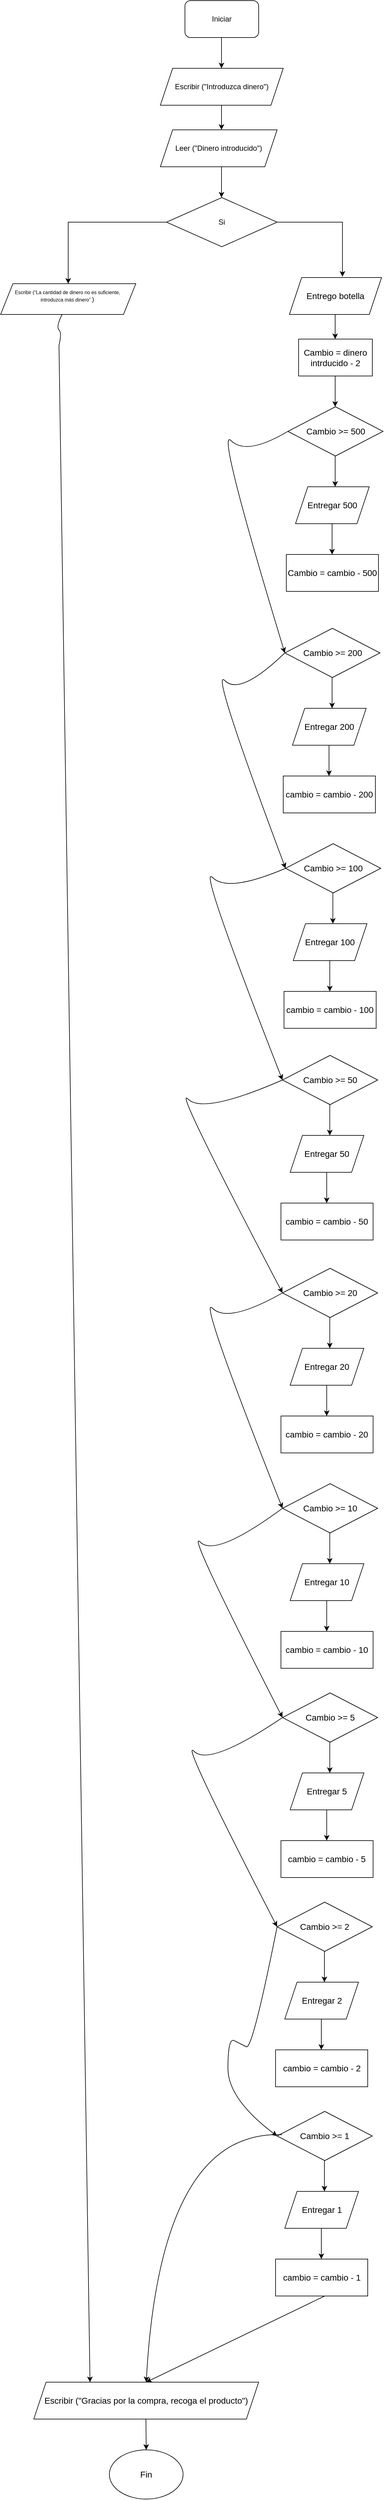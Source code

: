<mxfile version="20.3.3" type="github">
  <diagram id="C5RBs43oDa-KdzZeNtuy" name="Page-1">
    <mxGraphModel dx="1278" dy="579" grid="1" gridSize="10" guides="1" tooltips="1" connect="1" arrows="1" fold="1" page="1" pageScale="1" pageWidth="827" pageHeight="1169" math="0" shadow="0">
      <root>
        <mxCell id="WIyWlLk6GJQsqaUBKTNV-0" />
        <mxCell id="WIyWlLk6GJQsqaUBKTNV-1" parent="WIyWlLk6GJQsqaUBKTNV-0" />
        <mxCell id="QU_tFYMVrDxJip7-BTJ0-0" value="&lt;font style=&quot;vertical-align: inherit;&quot;&gt;&lt;font style=&quot;vertical-align: inherit;&quot;&gt;Iniciar&lt;/font&gt;&lt;/font&gt;" style="rounded=1;whiteSpace=wrap;html=1;" vertex="1" parent="WIyWlLk6GJQsqaUBKTNV-1">
          <mxGeometry x="320" y="40" width="120" height="60" as="geometry" />
        </mxCell>
        <mxCell id="QU_tFYMVrDxJip7-BTJ0-1" value="&lt;font style=&quot;vertical-align: inherit;&quot;&gt;&lt;font style=&quot;vertical-align: inherit;&quot;&gt;&lt;font style=&quot;vertical-align: inherit;&quot;&gt;&lt;font style=&quot;vertical-align: inherit;&quot;&gt;Escribir (&quot;Introduzca dinero&quot;)&lt;/font&gt;&lt;/font&gt;&lt;/font&gt;&lt;/font&gt;" style="shape=parallelogram;perimeter=parallelogramPerimeter;whiteSpace=wrap;html=1;fixedSize=1;" vertex="1" parent="WIyWlLk6GJQsqaUBKTNV-1">
          <mxGeometry x="280" y="150" width="200" height="60" as="geometry" />
        </mxCell>
        <mxCell id="QU_tFYMVrDxJip7-BTJ0-2" value="" style="endArrow=classic;html=1;rounded=0;" edge="1" parent="WIyWlLk6GJQsqaUBKTNV-1">
          <mxGeometry width="50" height="50" relative="1" as="geometry">
            <mxPoint x="379.5" y="100" as="sourcePoint" />
            <mxPoint x="379.5" y="150" as="targetPoint" />
          </mxGeometry>
        </mxCell>
        <mxCell id="QU_tFYMVrDxJip7-BTJ0-3" value="&lt;font style=&quot;vertical-align: inherit;&quot;&gt;&lt;font style=&quot;vertical-align: inherit;&quot;&gt;Leer (&quot;Dinero introducido&quot;)&lt;/font&gt;&lt;/font&gt;" style="shape=parallelogram;perimeter=parallelogramPerimeter;whiteSpace=wrap;html=1;fixedSize=1;" vertex="1" parent="WIyWlLk6GJQsqaUBKTNV-1">
          <mxGeometry x="280" y="250" width="190" height="60" as="geometry" />
        </mxCell>
        <mxCell id="QU_tFYMVrDxJip7-BTJ0-4" value="" style="endArrow=classic;html=1;rounded=0;" edge="1" parent="WIyWlLk6GJQsqaUBKTNV-1">
          <mxGeometry width="50" height="50" relative="1" as="geometry">
            <mxPoint x="379.5" y="210" as="sourcePoint" />
            <mxPoint x="379.5" y="250" as="targetPoint" />
          </mxGeometry>
        </mxCell>
        <mxCell id="QU_tFYMVrDxJip7-BTJ0-10" style="edgeStyle=orthogonalEdgeStyle;rounded=0;orthogonalLoop=1;jettySize=auto;html=1;exitX=0;exitY=0.5;exitDx=0;exitDy=0;fontSize=9;" edge="1" parent="WIyWlLk6GJQsqaUBKTNV-1" source="QU_tFYMVrDxJip7-BTJ0-5" target="QU_tFYMVrDxJip7-BTJ0-9">
          <mxGeometry relative="1" as="geometry" />
        </mxCell>
        <mxCell id="QU_tFYMVrDxJip7-BTJ0-13" style="edgeStyle=orthogonalEdgeStyle;rounded=0;orthogonalLoop=1;jettySize=auto;html=1;exitX=1;exitY=0.5;exitDx=0;exitDy=0;entryX=0.576;entryY=-0.023;entryDx=0;entryDy=0;entryPerimeter=0;fontSize=14;" edge="1" parent="WIyWlLk6GJQsqaUBKTNV-1" source="QU_tFYMVrDxJip7-BTJ0-5" target="QU_tFYMVrDxJip7-BTJ0-11">
          <mxGeometry relative="1" as="geometry" />
        </mxCell>
        <mxCell id="QU_tFYMVrDxJip7-BTJ0-5" value="&lt;font style=&quot;vertical-align: inherit;&quot;&gt;&lt;font style=&quot;vertical-align: inherit;&quot;&gt;Si&lt;/font&gt;&lt;/font&gt;" style="rhombus;whiteSpace=wrap;html=1;" vertex="1" parent="WIyWlLk6GJQsqaUBKTNV-1">
          <mxGeometry x="290" y="360" width="180" height="80" as="geometry" />
        </mxCell>
        <mxCell id="QU_tFYMVrDxJip7-BTJ0-6" value="" style="endArrow=classic;html=1;rounded=0;" edge="1" parent="WIyWlLk6GJQsqaUBKTNV-1">
          <mxGeometry width="50" height="50" relative="1" as="geometry">
            <mxPoint x="379.5" y="310" as="sourcePoint" />
            <mxPoint x="379.5" y="360" as="targetPoint" />
            <Array as="points">
              <mxPoint x="379.5" y="340" />
            </Array>
          </mxGeometry>
        </mxCell>
        <mxCell id="QU_tFYMVrDxJip7-BTJ0-9" value="&lt;p style=&quot;font-size: 10px; line-height: 1.2; margin-top: 0pt; margin-bottom: 0pt;&quot; dir=&quot;ltr&quot;&gt;&lt;span style=&quot;font-family: Arial; background-color: transparent; font-variant-numeric: normal; font-variant-east-asian: normal; vertical-align: baseline;&quot;&gt;&lt;font style=&quot;vertical-align: inherit;&quot;&gt;&lt;font style=&quot;vertical-align: inherit;&quot;&gt;&lt;font style=&quot;vertical-align: inherit;&quot;&gt;&lt;font style=&quot;vertical-align: inherit;&quot;&gt;&lt;font style=&quot;vertical-align: inherit;&quot;&gt;&lt;font style=&quot;vertical-align: inherit;&quot;&gt;&lt;font style=&quot;vertical-align: inherit;&quot;&gt;&lt;font style=&quot;vertical-align: inherit;&quot;&gt;&lt;font style=&quot;vertical-align: inherit;&quot;&gt;&lt;font style=&quot;vertical-align: inherit;&quot;&gt;&lt;font style=&quot;vertical-align: inherit;&quot;&gt;&lt;font style=&quot;vertical-align: inherit;&quot;&gt;&lt;font style=&quot;vertical-align: inherit;&quot;&gt;&lt;font style=&quot;vertical-align: inherit; font-size: 8px;&quot;&gt;&lt;font style=&quot;vertical-align: inherit;&quot;&gt;&lt;font style=&quot;vertical-align: inherit;&quot;&gt;&lt;font style=&quot;vertical-align: inherit;&quot;&gt;&lt;font style=&quot;vertical-align: inherit;&quot;&gt;Escribir (“La cantidad de dinero no es suficiente,&amp;nbsp;&lt;/font&gt;&lt;/font&gt;&lt;/font&gt;&lt;/font&gt;&lt;/font&gt;&lt;/font&gt;&lt;/font&gt;&lt;/font&gt;&lt;/font&gt;&lt;/font&gt;&lt;/font&gt;&lt;/font&gt;&lt;/font&gt;&lt;/font&gt;&lt;/font&gt;&lt;/font&gt;&lt;/font&gt;&lt;/font&gt;&lt;/span&gt;&lt;/p&gt;&lt;p style=&quot;font-size: 10px; line-height: 1.2; margin-top: 0pt; margin-bottom: 0pt;&quot; dir=&quot;ltr&quot;&gt;&lt;span style=&quot;font-family: Arial; background-color: transparent; font-variant-numeric: normal; font-variant-east-asian: normal; vertical-align: baseline;&quot;&gt;&lt;font style=&quot;vertical-align: inherit;&quot;&gt;&lt;font style=&quot;vertical-align: inherit;&quot;&gt;&lt;font style=&quot;vertical-align: inherit;&quot;&gt;&lt;font style=&quot;vertical-align: inherit;&quot;&gt;&lt;font style=&quot;vertical-align: inherit;&quot;&gt;&lt;font style=&quot;vertical-align: inherit;&quot;&gt;&lt;font style=&quot;vertical-align: inherit;&quot;&gt;&lt;font style=&quot;vertical-align: inherit;&quot;&gt;&lt;font style=&quot;vertical-align: inherit;&quot;&gt;&lt;font style=&quot;vertical-align: inherit;&quot;&gt;&lt;font style=&quot;vertical-align: inherit;&quot;&gt;&lt;font style=&quot;vertical-align: inherit;&quot;&gt;&lt;font style=&quot;vertical-align: inherit;&quot;&gt;&lt;font style=&quot;vertical-align: inherit;&quot;&gt;&lt;font style=&quot;font-size: 8px;&quot;&gt;&lt;font style=&quot;vertical-align: inherit;&quot;&gt;&lt;font style=&quot;vertical-align: inherit;&quot;&gt;&lt;font style=&quot;vertical-align: inherit;&quot;&gt;&lt;font style=&quot;vertical-align: inherit;&quot;&gt;&lt;font style=&quot;vertical-align: inherit;&quot;&gt;&lt;font style=&quot;vertical-align: inherit;&quot;&gt;&lt;font style=&quot;vertical-align: inherit;&quot;&gt;&lt;font style=&quot;vertical-align: inherit;&quot;&gt;&lt;font style=&quot;vertical-align: inherit;&quot;&gt;&lt;font style=&quot;vertical-align: inherit;&quot;&gt;introduzca&amp;nbsp;&lt;/font&gt;&lt;/font&gt;&lt;/font&gt;&lt;/font&gt;&lt;/font&gt;&lt;/font&gt;&lt;/font&gt;&lt;/font&gt;&lt;/font&gt;&lt;/font&gt;&lt;/font&gt;&lt;font style=&quot;vertical-align: inherit;&quot;&gt;&lt;font style=&quot;vertical-align: inherit;&quot;&gt;&lt;font style=&quot;font-size: 8px;&quot;&gt;&lt;font style=&quot;vertical-align: inherit;&quot;&gt;&lt;font style=&quot;vertical-align: inherit;&quot;&gt;&lt;font style=&quot;vertical-align: inherit;&quot;&gt;&lt;font style=&quot;vertical-align: inherit;&quot;&gt;&lt;font style=&quot;vertical-align: inherit;&quot;&gt;&lt;font style=&quot;vertical-align: inherit;&quot;&gt;&lt;font style=&quot;vertical-align: inherit;&quot;&gt;&lt;font style=&quot;vertical-align: inherit;&quot;&gt;más &lt;/font&gt;&lt;/font&gt;&lt;/font&gt;&lt;/font&gt;&lt;/font&gt;&lt;/font&gt;&lt;/font&gt;&lt;/font&gt;&lt;/font&gt;&lt;font style=&quot;font-size: 8px;&quot;&gt;&lt;font style=&quot;vertical-align: inherit;&quot;&gt;&lt;font style=&quot;vertical-align: inherit;&quot;&gt;&lt;font style=&quot;vertical-align: inherit;&quot;&gt;&lt;font style=&quot;vertical-align: inherit;&quot;&gt;&lt;font style=&quot;vertical-align: inherit;&quot;&gt;&lt;font style=&quot;vertical-align: inherit;&quot;&gt;&lt;font style=&quot;vertical-align: inherit;&quot;&gt;&lt;font style=&quot;vertical-align: inherit;&quot;&gt;dinero&lt;/font&gt;&lt;/font&gt;&lt;/font&gt;&lt;/font&gt;&lt;/font&gt;&lt;/font&gt;&lt;/font&gt;&lt;/font&gt;&lt;/font&gt;&lt;/font&gt;&lt;/font&gt;&lt;font style=&quot;vertical-align: inherit;&quot;&gt;&lt;font style=&quot;font-size: 8px;&quot;&gt;&lt;font style=&quot;vertical-align: inherit;&quot;&gt;&lt;font style=&quot;vertical-align: inherit;&quot;&gt;&lt;font style=&quot;vertical-align: inherit;&quot;&gt;&lt;font style=&quot;vertical-align: inherit;&quot;&gt;&lt;font style=&quot;vertical-align: inherit;&quot;&gt;&lt;font style=&quot;vertical-align: inherit;&quot;&gt;&lt;font style=&quot;vertical-align: inherit;&quot;&gt;&lt;font style=&quot;vertical-align: inherit;&quot;&gt;&lt;font style=&quot;vertical-align: inherit;&quot;&gt;” &lt;/font&gt;&lt;/font&gt;&lt;/font&gt;&lt;/font&gt;&lt;/font&gt;&lt;/font&gt;&lt;/font&gt;&lt;/font&gt;&lt;/font&gt;&lt;/font&gt;&lt;/font&gt;&lt;font style=&quot;vertical-align: inherit;&quot;&gt;&lt;font size=&quot;1&quot;&gt;&lt;font style=&quot;vertical-align: inherit;&quot;&gt;&lt;font style=&quot;vertical-align: inherit;&quot;&gt;&lt;font style=&quot;vertical-align: inherit;&quot;&gt;&lt;font style=&quot;vertical-align: inherit;&quot;&gt;&lt;font style=&quot;vertical-align: inherit;&quot;&gt;&lt;font style=&quot;vertical-align: inherit;&quot;&gt;&lt;font style=&quot;vertical-align: inherit;&quot;&gt;&lt;font style=&quot;vertical-align: inherit;&quot;&gt;&lt;font style=&quot;vertical-align: inherit;&quot;&gt;)&lt;/font&gt;&lt;/font&gt;&lt;/font&gt;&lt;/font&gt;&lt;/font&gt;&lt;/font&gt;&lt;/font&gt;&lt;/font&gt;&lt;/font&gt;&lt;/font&gt;&lt;/font&gt;&lt;font size=&quot;1&quot;&gt;&lt;font style=&quot;vertical-align: inherit;&quot;&gt;&lt;font style=&quot;vertical-align: inherit;&quot;&gt;&lt;font style=&quot;vertical-align: inherit;&quot;&gt;&lt;font style=&quot;vertical-align: inherit;&quot;&gt;&lt;font style=&quot;vertical-align: inherit;&quot;&gt;&lt;font style=&quot;vertical-align: inherit;&quot;&gt;&amp;nbsp;&lt;font style=&quot;vertical-align: inherit;&quot;&gt;&lt;font style=&quot;vertical-align: inherit;&quot;&gt;&lt;font style=&quot;vertical-align: inherit;&quot;&gt;&lt;/font&gt;&lt;/font&gt;&lt;/font&gt;&lt;/font&gt;&lt;/font&gt;&lt;/font&gt;&lt;/font&gt;&lt;/font&gt;&lt;/font&gt;&lt;/font&gt;&lt;/font&gt;&lt;/font&gt;&lt;/font&gt;&lt;/font&gt;&lt;/font&gt;&lt;/font&gt;&lt;/font&gt;&lt;/font&gt;&lt;/font&gt;&lt;/font&gt;&lt;/font&gt;&lt;/font&gt;&lt;/font&gt;&lt;/font&gt;&lt;/span&gt;&lt;/p&gt;&lt;p style=&quot;font-size: 10px; line-height: 1.2; margin-top: 0pt; margin-bottom: 0pt;&quot; dir=&quot;ltr&quot;&gt;&lt;font style=&quot;font-size: 8px;&quot;&gt;&lt;br&gt;&lt;/font&gt;&lt;/p&gt;" style="shape=parallelogram;perimeter=parallelogramPerimeter;whiteSpace=wrap;html=1;fixedSize=1;fontSize=8;" vertex="1" parent="WIyWlLk6GJQsqaUBKTNV-1">
          <mxGeometry x="20" y="500" width="220" height="50" as="geometry" />
        </mxCell>
        <mxCell id="QU_tFYMVrDxJip7-BTJ0-11" value="&lt;font style=&quot;vertical-align: inherit;&quot;&gt;&lt;font style=&quot;vertical-align: inherit;&quot;&gt;&lt;font style=&quot;vertical-align: inherit;&quot;&gt;&lt;font style=&quot;vertical-align: inherit; font-size: 14px;&quot;&gt;&lt;font style=&quot;vertical-align: inherit;&quot;&gt;&lt;font style=&quot;vertical-align: inherit;&quot;&gt;&lt;font style=&quot;vertical-align: inherit;&quot;&gt;&lt;font style=&quot;vertical-align: inherit;&quot;&gt;Entrego botella&lt;/font&gt;&lt;/font&gt;&lt;/font&gt;&lt;/font&gt;&lt;/font&gt;&lt;/font&gt;&lt;/font&gt;&lt;/font&gt;" style="shape=parallelogram;perimeter=parallelogramPerimeter;whiteSpace=wrap;html=1;fixedSize=1;fontSize=9;" vertex="1" parent="WIyWlLk6GJQsqaUBKTNV-1">
          <mxGeometry x="490" y="490" width="150" height="60" as="geometry" />
        </mxCell>
        <mxCell id="QU_tFYMVrDxJip7-BTJ0-14" value="&lt;font style=&quot;vertical-align: inherit;&quot;&gt;&lt;font style=&quot;vertical-align: inherit;&quot;&gt;Cambio = dinero intrducido - 2&lt;/font&gt;&lt;/font&gt;" style="rounded=0;whiteSpace=wrap;html=1;fontSize=14;" vertex="1" parent="WIyWlLk6GJQsqaUBKTNV-1">
          <mxGeometry x="505" y="590" width="120" height="60" as="geometry" />
        </mxCell>
        <mxCell id="QU_tFYMVrDxJip7-BTJ0-15" value="" style="endArrow=classic;html=1;rounded=0;fontSize=14;" edge="1" parent="WIyWlLk6GJQsqaUBKTNV-1">
          <mxGeometry width="50" height="50" relative="1" as="geometry">
            <mxPoint x="564.5" y="550" as="sourcePoint" />
            <mxPoint x="564.5" y="590" as="targetPoint" />
          </mxGeometry>
        </mxCell>
        <mxCell id="QU_tFYMVrDxJip7-BTJ0-16" value="&lt;font style=&quot;vertical-align: inherit;&quot;&gt;&lt;font style=&quot;vertical-align: inherit;&quot;&gt;&lt;font style=&quot;vertical-align: inherit;&quot;&gt;&lt;font style=&quot;vertical-align: inherit;&quot;&gt;&lt;font style=&quot;vertical-align: inherit;&quot;&gt;&lt;font style=&quot;vertical-align: inherit;&quot;&gt;&lt;font style=&quot;vertical-align: inherit;&quot;&gt;&lt;font style=&quot;vertical-align: inherit;&quot;&gt;Cambio &amp;gt;= 500&lt;/font&gt;&lt;/font&gt;&lt;/font&gt;&lt;/font&gt;&lt;/font&gt;&lt;/font&gt;&lt;/font&gt;&lt;/font&gt;" style="rhombus;whiteSpace=wrap;html=1;fontSize=14;" vertex="1" parent="WIyWlLk6GJQsqaUBKTNV-1">
          <mxGeometry x="487.5" y="700" width="155" height="80" as="geometry" />
        </mxCell>
        <mxCell id="QU_tFYMVrDxJip7-BTJ0-17" value="" style="endArrow=classic;html=1;rounded=0;fontSize=14;" edge="1" parent="WIyWlLk6GJQsqaUBKTNV-1">
          <mxGeometry width="50" height="50" relative="1" as="geometry">
            <mxPoint x="564.5" y="650" as="sourcePoint" />
            <mxPoint x="564.5" y="700" as="targetPoint" />
          </mxGeometry>
        </mxCell>
        <mxCell id="QU_tFYMVrDxJip7-BTJ0-18" value="&lt;font style=&quot;vertical-align: inherit;&quot;&gt;&lt;font style=&quot;vertical-align: inherit;&quot;&gt;Entregar 500&lt;/font&gt;&lt;/font&gt;" style="shape=parallelogram;perimeter=parallelogramPerimeter;whiteSpace=wrap;html=1;fixedSize=1;fontSize=14;" vertex="1" parent="WIyWlLk6GJQsqaUBKTNV-1">
          <mxGeometry x="500" y="830" width="120" height="60" as="geometry" />
        </mxCell>
        <mxCell id="QU_tFYMVrDxJip7-BTJ0-19" value="" style="endArrow=classic;html=1;rounded=0;fontSize=14;" edge="1" parent="WIyWlLk6GJQsqaUBKTNV-1">
          <mxGeometry width="50" height="50" relative="1" as="geometry">
            <mxPoint x="564.5" y="780" as="sourcePoint" />
            <mxPoint x="564.5" y="830" as="targetPoint" />
          </mxGeometry>
        </mxCell>
        <mxCell id="QU_tFYMVrDxJip7-BTJ0-20" value="&lt;font style=&quot;vertical-align: inherit;&quot;&gt;&lt;font style=&quot;vertical-align: inherit;&quot;&gt;Cambio = cambio - 500&lt;/font&gt;&lt;/font&gt;" style="rounded=0;whiteSpace=wrap;html=1;fontSize=14;" vertex="1" parent="WIyWlLk6GJQsqaUBKTNV-1">
          <mxGeometry x="485" y="940" width="150" height="60" as="geometry" />
        </mxCell>
        <mxCell id="QU_tFYMVrDxJip7-BTJ0-22" value="" style="endArrow=classic;html=1;rounded=0;fontSize=14;" edge="1" parent="WIyWlLk6GJQsqaUBKTNV-1">
          <mxGeometry width="50" height="50" relative="1" as="geometry">
            <mxPoint x="559.5" y="890" as="sourcePoint" />
            <mxPoint x="559.5" y="940" as="targetPoint" />
          </mxGeometry>
        </mxCell>
        <mxCell id="QU_tFYMVrDxJip7-BTJ0-23" value="&lt;font style=&quot;vertical-align: inherit;&quot;&gt;&lt;font style=&quot;vertical-align: inherit;&quot;&gt;&lt;font style=&quot;vertical-align: inherit;&quot;&gt;&lt;font style=&quot;vertical-align: inherit;&quot;&gt;&lt;font style=&quot;vertical-align: inherit;&quot;&gt;&lt;font style=&quot;vertical-align: inherit;&quot;&gt;&lt;font style=&quot;vertical-align: inherit;&quot;&gt;&lt;font style=&quot;vertical-align: inherit;&quot;&gt;&lt;font style=&quot;vertical-align: inherit;&quot;&gt;&lt;font style=&quot;vertical-align: inherit;&quot;&gt;Cambio &amp;gt;= 200&lt;/font&gt;&lt;/font&gt;&lt;/font&gt;&lt;/font&gt;&lt;/font&gt;&lt;/font&gt;&lt;/font&gt;&lt;/font&gt;&lt;/font&gt;&lt;/font&gt;" style="rhombus;whiteSpace=wrap;html=1;fontSize=14;" vertex="1" parent="WIyWlLk6GJQsqaUBKTNV-1">
          <mxGeometry x="482.5" y="1060" width="155" height="80" as="geometry" />
        </mxCell>
        <mxCell id="QU_tFYMVrDxJip7-BTJ0-24" value="&lt;font style=&quot;vertical-align: inherit;&quot;&gt;&lt;font style=&quot;vertical-align: inherit;&quot;&gt;&lt;font style=&quot;vertical-align: inherit;&quot;&gt;&lt;font style=&quot;vertical-align: inherit;&quot;&gt;Entregar 200&lt;/font&gt;&lt;/font&gt;&lt;/font&gt;&lt;/font&gt;" style="shape=parallelogram;perimeter=parallelogramPerimeter;whiteSpace=wrap;html=1;fixedSize=1;fontSize=14;" vertex="1" parent="WIyWlLk6GJQsqaUBKTNV-1">
          <mxGeometry x="495" y="1190" width="120" height="60" as="geometry" />
        </mxCell>
        <mxCell id="QU_tFYMVrDxJip7-BTJ0-25" value="" style="endArrow=classic;html=1;rounded=0;fontSize=14;" edge="1" parent="WIyWlLk6GJQsqaUBKTNV-1">
          <mxGeometry width="50" height="50" relative="1" as="geometry">
            <mxPoint x="559.5" y="1140" as="sourcePoint" />
            <mxPoint x="559.5" y="1190" as="targetPoint" />
          </mxGeometry>
        </mxCell>
        <mxCell id="QU_tFYMVrDxJip7-BTJ0-26" value="&lt;font style=&quot;vertical-align: inherit;&quot;&gt;&lt;font style=&quot;vertical-align: inherit;&quot;&gt;&lt;font style=&quot;vertical-align: inherit;&quot;&gt;&lt;font style=&quot;vertical-align: inherit;&quot;&gt;cambio = cambio - 200&lt;/font&gt;&lt;/font&gt;&lt;/font&gt;&lt;/font&gt;" style="rounded=0;whiteSpace=wrap;html=1;fontSize=14;" vertex="1" parent="WIyWlLk6GJQsqaUBKTNV-1">
          <mxGeometry x="480" y="1300" width="150" height="60" as="geometry" />
        </mxCell>
        <mxCell id="QU_tFYMVrDxJip7-BTJ0-27" value="" style="endArrow=classic;html=1;rounded=0;fontSize=14;" edge="1" parent="WIyWlLk6GJQsqaUBKTNV-1">
          <mxGeometry width="50" height="50" relative="1" as="geometry">
            <mxPoint x="554.5" y="1250" as="sourcePoint" />
            <mxPoint x="554.5" y="1300" as="targetPoint" />
          </mxGeometry>
        </mxCell>
        <mxCell id="QU_tFYMVrDxJip7-BTJ0-28" value="&lt;font style=&quot;vertical-align: inherit;&quot;&gt;&lt;font style=&quot;vertical-align: inherit;&quot;&gt;&lt;font style=&quot;vertical-align: inherit;&quot;&gt;&lt;font style=&quot;vertical-align: inherit;&quot;&gt;&lt;font style=&quot;vertical-align: inherit;&quot;&gt;&lt;font style=&quot;vertical-align: inherit;&quot;&gt;&lt;font style=&quot;vertical-align: inherit;&quot;&gt;&lt;font style=&quot;vertical-align: inherit;&quot;&gt;&lt;font style=&quot;vertical-align: inherit;&quot;&gt;&lt;font style=&quot;vertical-align: inherit;&quot;&gt;Cambio &amp;gt;= 100&lt;/font&gt;&lt;/font&gt;&lt;/font&gt;&lt;/font&gt;&lt;/font&gt;&lt;/font&gt;&lt;/font&gt;&lt;/font&gt;&lt;/font&gt;&lt;/font&gt;" style="rhombus;whiteSpace=wrap;html=1;fontSize=14;" vertex="1" parent="WIyWlLk6GJQsqaUBKTNV-1">
          <mxGeometry x="483.75" y="1410" width="155" height="80" as="geometry" />
        </mxCell>
        <mxCell id="QU_tFYMVrDxJip7-BTJ0-29" value="&lt;font style=&quot;vertical-align: inherit;&quot;&gt;&lt;font style=&quot;vertical-align: inherit;&quot;&gt;&lt;font style=&quot;vertical-align: inherit;&quot;&gt;&lt;font style=&quot;vertical-align: inherit;&quot;&gt;Entregar 100&lt;/font&gt;&lt;/font&gt;&lt;/font&gt;&lt;/font&gt;" style="shape=parallelogram;perimeter=parallelogramPerimeter;whiteSpace=wrap;html=1;fixedSize=1;fontSize=14;" vertex="1" parent="WIyWlLk6GJQsqaUBKTNV-1">
          <mxGeometry x="496.25" y="1540" width="120" height="60" as="geometry" />
        </mxCell>
        <mxCell id="QU_tFYMVrDxJip7-BTJ0-30" value="" style="endArrow=classic;html=1;rounded=0;fontSize=14;" edge="1" parent="WIyWlLk6GJQsqaUBKTNV-1">
          <mxGeometry width="50" height="50" relative="1" as="geometry">
            <mxPoint x="560.75" y="1490" as="sourcePoint" />
            <mxPoint x="560.75" y="1540" as="targetPoint" />
          </mxGeometry>
        </mxCell>
        <mxCell id="QU_tFYMVrDxJip7-BTJ0-31" value="&lt;font style=&quot;vertical-align: inherit;&quot;&gt;&lt;font style=&quot;vertical-align: inherit;&quot;&gt;&lt;font style=&quot;vertical-align: inherit;&quot;&gt;&lt;font style=&quot;vertical-align: inherit;&quot;&gt;cambio = cambio - 100&lt;/font&gt;&lt;/font&gt;&lt;/font&gt;&lt;/font&gt;" style="rounded=0;whiteSpace=wrap;html=1;fontSize=14;" vertex="1" parent="WIyWlLk6GJQsqaUBKTNV-1">
          <mxGeometry x="481.25" y="1650" width="150" height="60" as="geometry" />
        </mxCell>
        <mxCell id="QU_tFYMVrDxJip7-BTJ0-32" value="" style="endArrow=classic;html=1;rounded=0;fontSize=14;" edge="1" parent="WIyWlLk6GJQsqaUBKTNV-1">
          <mxGeometry width="50" height="50" relative="1" as="geometry">
            <mxPoint x="555.75" y="1600" as="sourcePoint" />
            <mxPoint x="555.75" y="1650" as="targetPoint" />
          </mxGeometry>
        </mxCell>
        <mxCell id="QU_tFYMVrDxJip7-BTJ0-33" value="&lt;font style=&quot;vertical-align: inherit;&quot;&gt;&lt;font style=&quot;vertical-align: inherit;&quot;&gt;&lt;font style=&quot;vertical-align: inherit;&quot;&gt;&lt;font style=&quot;vertical-align: inherit;&quot;&gt;&lt;font style=&quot;vertical-align: inherit;&quot;&gt;&lt;font style=&quot;vertical-align: inherit;&quot;&gt;&lt;font style=&quot;vertical-align: inherit;&quot;&gt;&lt;font style=&quot;vertical-align: inherit;&quot;&gt;&lt;font style=&quot;vertical-align: inherit;&quot;&gt;&lt;font style=&quot;vertical-align: inherit;&quot;&gt;Cambio &amp;gt;= 50&lt;/font&gt;&lt;/font&gt;&lt;/font&gt;&lt;/font&gt;&lt;/font&gt;&lt;/font&gt;&lt;/font&gt;&lt;/font&gt;&lt;/font&gt;&lt;/font&gt;" style="rhombus;whiteSpace=wrap;html=1;fontSize=14;" vertex="1" parent="WIyWlLk6GJQsqaUBKTNV-1">
          <mxGeometry x="478.75" y="1754" width="155" height="80" as="geometry" />
        </mxCell>
        <mxCell id="QU_tFYMVrDxJip7-BTJ0-34" value="&lt;font style=&quot;vertical-align: inherit;&quot;&gt;&lt;font style=&quot;vertical-align: inherit;&quot;&gt;&lt;font style=&quot;vertical-align: inherit;&quot;&gt;&lt;font style=&quot;vertical-align: inherit;&quot;&gt;Entregar 50&lt;/font&gt;&lt;/font&gt;&lt;/font&gt;&lt;/font&gt;" style="shape=parallelogram;perimeter=parallelogramPerimeter;whiteSpace=wrap;html=1;fixedSize=1;fontSize=14;" vertex="1" parent="WIyWlLk6GJQsqaUBKTNV-1">
          <mxGeometry x="491.25" y="1884" width="120" height="60" as="geometry" />
        </mxCell>
        <mxCell id="QU_tFYMVrDxJip7-BTJ0-35" value="" style="endArrow=classic;html=1;rounded=0;fontSize=14;" edge="1" parent="WIyWlLk6GJQsqaUBKTNV-1">
          <mxGeometry width="50" height="50" relative="1" as="geometry">
            <mxPoint x="555.75" y="1834" as="sourcePoint" />
            <mxPoint x="555.75" y="1884" as="targetPoint" />
          </mxGeometry>
        </mxCell>
        <mxCell id="QU_tFYMVrDxJip7-BTJ0-36" value="&lt;font style=&quot;vertical-align: inherit;&quot;&gt;&lt;font style=&quot;vertical-align: inherit;&quot;&gt;&lt;font style=&quot;vertical-align: inherit;&quot;&gt;&lt;font style=&quot;vertical-align: inherit;&quot;&gt;cambio = cambio - 50&lt;/font&gt;&lt;/font&gt;&lt;/font&gt;&lt;/font&gt;" style="rounded=0;whiteSpace=wrap;html=1;fontSize=14;" vertex="1" parent="WIyWlLk6GJQsqaUBKTNV-1">
          <mxGeometry x="476.25" y="1994" width="150" height="60" as="geometry" />
        </mxCell>
        <mxCell id="QU_tFYMVrDxJip7-BTJ0-37" value="" style="endArrow=classic;html=1;rounded=0;fontSize=14;" edge="1" parent="WIyWlLk6GJQsqaUBKTNV-1">
          <mxGeometry width="50" height="50" relative="1" as="geometry">
            <mxPoint x="550.75" y="1944" as="sourcePoint" />
            <mxPoint x="550.75" y="1994" as="targetPoint" />
          </mxGeometry>
        </mxCell>
        <mxCell id="QU_tFYMVrDxJip7-BTJ0-38" value="&lt;font style=&quot;vertical-align: inherit;&quot;&gt;&lt;font style=&quot;vertical-align: inherit;&quot;&gt;&lt;font style=&quot;vertical-align: inherit;&quot;&gt;&lt;font style=&quot;vertical-align: inherit;&quot;&gt;&lt;font style=&quot;vertical-align: inherit;&quot;&gt;&lt;font style=&quot;vertical-align: inherit;&quot;&gt;&lt;font style=&quot;vertical-align: inherit;&quot;&gt;&lt;font style=&quot;vertical-align: inherit;&quot;&gt;&lt;font style=&quot;vertical-align: inherit;&quot;&gt;&lt;font style=&quot;vertical-align: inherit;&quot;&gt;Cambio &amp;gt;= 20&lt;/font&gt;&lt;/font&gt;&lt;/font&gt;&lt;/font&gt;&lt;/font&gt;&lt;/font&gt;&lt;/font&gt;&lt;/font&gt;&lt;/font&gt;&lt;/font&gt;" style="rhombus;whiteSpace=wrap;html=1;fontSize=14;" vertex="1" parent="WIyWlLk6GJQsqaUBKTNV-1">
          <mxGeometry x="478.75" y="2100" width="155" height="80" as="geometry" />
        </mxCell>
        <mxCell id="QU_tFYMVrDxJip7-BTJ0-39" value="&lt;font style=&quot;vertical-align: inherit;&quot;&gt;&lt;font style=&quot;vertical-align: inherit;&quot;&gt;&lt;font style=&quot;vertical-align: inherit;&quot;&gt;&lt;font style=&quot;vertical-align: inherit;&quot;&gt;Entregar 20&lt;/font&gt;&lt;/font&gt;&lt;/font&gt;&lt;/font&gt;" style="shape=parallelogram;perimeter=parallelogramPerimeter;whiteSpace=wrap;html=1;fixedSize=1;fontSize=14;" vertex="1" parent="WIyWlLk6GJQsqaUBKTNV-1">
          <mxGeometry x="491.25" y="2230" width="120" height="60" as="geometry" />
        </mxCell>
        <mxCell id="QU_tFYMVrDxJip7-BTJ0-40" value="" style="endArrow=classic;html=1;rounded=0;fontSize=14;" edge="1" parent="WIyWlLk6GJQsqaUBKTNV-1">
          <mxGeometry width="50" height="50" relative="1" as="geometry">
            <mxPoint x="555.75" y="2180" as="sourcePoint" />
            <mxPoint x="555.75" y="2230" as="targetPoint" />
          </mxGeometry>
        </mxCell>
        <mxCell id="QU_tFYMVrDxJip7-BTJ0-41" value="&lt;font style=&quot;vertical-align: inherit;&quot;&gt;&lt;font style=&quot;vertical-align: inherit;&quot;&gt;&lt;font style=&quot;vertical-align: inherit;&quot;&gt;&lt;font style=&quot;vertical-align: inherit;&quot;&gt;cambio = cambio - 20&lt;/font&gt;&lt;/font&gt;&lt;/font&gt;&lt;/font&gt;" style="rounded=0;whiteSpace=wrap;html=1;fontSize=14;" vertex="1" parent="WIyWlLk6GJQsqaUBKTNV-1">
          <mxGeometry x="476.25" y="2340" width="150" height="60" as="geometry" />
        </mxCell>
        <mxCell id="QU_tFYMVrDxJip7-BTJ0-42" value="" style="endArrow=classic;html=1;rounded=0;fontSize=14;" edge="1" parent="WIyWlLk6GJQsqaUBKTNV-1">
          <mxGeometry width="50" height="50" relative="1" as="geometry">
            <mxPoint x="550.75" y="2290" as="sourcePoint" />
            <mxPoint x="550.75" y="2340" as="targetPoint" />
          </mxGeometry>
        </mxCell>
        <mxCell id="QU_tFYMVrDxJip7-BTJ0-43" value="&lt;font style=&quot;vertical-align: inherit;&quot;&gt;&lt;font style=&quot;vertical-align: inherit;&quot;&gt;&lt;font style=&quot;vertical-align: inherit;&quot;&gt;&lt;font style=&quot;vertical-align: inherit;&quot;&gt;&lt;font style=&quot;vertical-align: inherit;&quot;&gt;&lt;font style=&quot;vertical-align: inherit;&quot;&gt;&lt;font style=&quot;vertical-align: inherit;&quot;&gt;&lt;font style=&quot;vertical-align: inherit;&quot;&gt;&lt;font style=&quot;vertical-align: inherit;&quot;&gt;&lt;font style=&quot;vertical-align: inherit;&quot;&gt;Cambio &amp;gt;= 10&lt;/font&gt;&lt;/font&gt;&lt;/font&gt;&lt;/font&gt;&lt;/font&gt;&lt;/font&gt;&lt;/font&gt;&lt;/font&gt;&lt;/font&gt;&lt;/font&gt;" style="rhombus;whiteSpace=wrap;html=1;fontSize=14;" vertex="1" parent="WIyWlLk6GJQsqaUBKTNV-1">
          <mxGeometry x="478.75" y="2450" width="155" height="80" as="geometry" />
        </mxCell>
        <mxCell id="QU_tFYMVrDxJip7-BTJ0-44" value="&lt;font style=&quot;vertical-align: inherit;&quot;&gt;&lt;font style=&quot;vertical-align: inherit;&quot;&gt;&lt;font style=&quot;vertical-align: inherit;&quot;&gt;&lt;font style=&quot;vertical-align: inherit;&quot;&gt;Entregar 10&lt;/font&gt;&lt;/font&gt;&lt;/font&gt;&lt;/font&gt;" style="shape=parallelogram;perimeter=parallelogramPerimeter;whiteSpace=wrap;html=1;fixedSize=1;fontSize=14;" vertex="1" parent="WIyWlLk6GJQsqaUBKTNV-1">
          <mxGeometry x="491.25" y="2580" width="120" height="60" as="geometry" />
        </mxCell>
        <mxCell id="QU_tFYMVrDxJip7-BTJ0-45" value="" style="endArrow=classic;html=1;rounded=0;fontSize=14;" edge="1" parent="WIyWlLk6GJQsqaUBKTNV-1">
          <mxGeometry width="50" height="50" relative="1" as="geometry">
            <mxPoint x="555.75" y="2530" as="sourcePoint" />
            <mxPoint x="555.75" y="2580" as="targetPoint" />
          </mxGeometry>
        </mxCell>
        <mxCell id="QU_tFYMVrDxJip7-BTJ0-46" value="&lt;font style=&quot;vertical-align: inherit;&quot;&gt;&lt;font style=&quot;vertical-align: inherit;&quot;&gt;&lt;font style=&quot;vertical-align: inherit;&quot;&gt;&lt;font style=&quot;vertical-align: inherit;&quot;&gt;cambio = cambio - 10&lt;/font&gt;&lt;/font&gt;&lt;/font&gt;&lt;/font&gt;" style="rounded=0;whiteSpace=wrap;html=1;fontSize=14;" vertex="1" parent="WIyWlLk6GJQsqaUBKTNV-1">
          <mxGeometry x="476.25" y="2690" width="150" height="60" as="geometry" />
        </mxCell>
        <mxCell id="QU_tFYMVrDxJip7-BTJ0-47" value="" style="endArrow=classic;html=1;rounded=0;fontSize=14;" edge="1" parent="WIyWlLk6GJQsqaUBKTNV-1">
          <mxGeometry width="50" height="50" relative="1" as="geometry">
            <mxPoint x="550.75" y="2640" as="sourcePoint" />
            <mxPoint x="550.75" y="2690" as="targetPoint" />
          </mxGeometry>
        </mxCell>
        <mxCell id="QU_tFYMVrDxJip7-BTJ0-48" value="&lt;font style=&quot;vertical-align: inherit;&quot;&gt;&lt;font style=&quot;vertical-align: inherit;&quot;&gt;&lt;font style=&quot;vertical-align: inherit;&quot;&gt;&lt;font style=&quot;vertical-align: inherit;&quot;&gt;&lt;font style=&quot;vertical-align: inherit;&quot;&gt;&lt;font style=&quot;vertical-align: inherit;&quot;&gt;&lt;font style=&quot;vertical-align: inherit;&quot;&gt;&lt;font style=&quot;vertical-align: inherit;&quot;&gt;&lt;font style=&quot;vertical-align: inherit;&quot;&gt;&lt;font style=&quot;vertical-align: inherit;&quot;&gt;Cambio &amp;gt;= 5&lt;/font&gt;&lt;/font&gt;&lt;/font&gt;&lt;/font&gt;&lt;/font&gt;&lt;/font&gt;&lt;/font&gt;&lt;/font&gt;&lt;/font&gt;&lt;/font&gt;" style="rhombus;whiteSpace=wrap;html=1;fontSize=14;" vertex="1" parent="WIyWlLk6GJQsqaUBKTNV-1">
          <mxGeometry x="478.75" y="2790" width="155" height="80" as="geometry" />
        </mxCell>
        <mxCell id="QU_tFYMVrDxJip7-BTJ0-49" value="&lt;font style=&quot;vertical-align: inherit;&quot;&gt;&lt;font style=&quot;vertical-align: inherit;&quot;&gt;&lt;font style=&quot;vertical-align: inherit;&quot;&gt;&lt;font style=&quot;vertical-align: inherit;&quot;&gt;Entregar 5&lt;/font&gt;&lt;/font&gt;&lt;/font&gt;&lt;/font&gt;" style="shape=parallelogram;perimeter=parallelogramPerimeter;whiteSpace=wrap;html=1;fixedSize=1;fontSize=14;" vertex="1" parent="WIyWlLk6GJQsqaUBKTNV-1">
          <mxGeometry x="491.25" y="2920" width="120" height="60" as="geometry" />
        </mxCell>
        <mxCell id="QU_tFYMVrDxJip7-BTJ0-50" value="" style="endArrow=classic;html=1;rounded=0;fontSize=14;" edge="1" parent="WIyWlLk6GJQsqaUBKTNV-1">
          <mxGeometry width="50" height="50" relative="1" as="geometry">
            <mxPoint x="555.75" y="2870" as="sourcePoint" />
            <mxPoint x="555.75" y="2920" as="targetPoint" />
          </mxGeometry>
        </mxCell>
        <mxCell id="QU_tFYMVrDxJip7-BTJ0-51" value="&lt;font style=&quot;vertical-align: inherit;&quot;&gt;&lt;font style=&quot;vertical-align: inherit;&quot;&gt;&lt;font style=&quot;vertical-align: inherit;&quot;&gt;&lt;font style=&quot;vertical-align: inherit;&quot;&gt;cambio = cambio - 5&lt;/font&gt;&lt;/font&gt;&lt;/font&gt;&lt;/font&gt;" style="rounded=0;whiteSpace=wrap;html=1;fontSize=14;" vertex="1" parent="WIyWlLk6GJQsqaUBKTNV-1">
          <mxGeometry x="476.25" y="3030" width="150" height="60" as="geometry" />
        </mxCell>
        <mxCell id="QU_tFYMVrDxJip7-BTJ0-52" value="" style="endArrow=classic;html=1;rounded=0;fontSize=14;" edge="1" parent="WIyWlLk6GJQsqaUBKTNV-1">
          <mxGeometry width="50" height="50" relative="1" as="geometry">
            <mxPoint x="550.75" y="2980" as="sourcePoint" />
            <mxPoint x="550.75" y="3030" as="targetPoint" />
          </mxGeometry>
        </mxCell>
        <mxCell id="QU_tFYMVrDxJip7-BTJ0-53" value="&lt;font style=&quot;vertical-align: inherit;&quot;&gt;&lt;font style=&quot;vertical-align: inherit;&quot;&gt;&lt;font style=&quot;vertical-align: inherit;&quot;&gt;&lt;font style=&quot;vertical-align: inherit;&quot;&gt;&lt;font style=&quot;vertical-align: inherit;&quot;&gt;&lt;font style=&quot;vertical-align: inherit;&quot;&gt;&lt;font style=&quot;vertical-align: inherit;&quot;&gt;&lt;font style=&quot;vertical-align: inherit;&quot;&gt;&lt;font style=&quot;vertical-align: inherit;&quot;&gt;&lt;font style=&quot;vertical-align: inherit;&quot;&gt;Cambio &amp;gt;= 2&lt;/font&gt;&lt;/font&gt;&lt;/font&gt;&lt;/font&gt;&lt;/font&gt;&lt;/font&gt;&lt;/font&gt;&lt;/font&gt;&lt;/font&gt;&lt;/font&gt;" style="rhombus;whiteSpace=wrap;html=1;fontSize=14;" vertex="1" parent="WIyWlLk6GJQsqaUBKTNV-1">
          <mxGeometry x="470" y="3130" width="155" height="80" as="geometry" />
        </mxCell>
        <mxCell id="QU_tFYMVrDxJip7-BTJ0-54" value="&lt;font style=&quot;vertical-align: inherit;&quot;&gt;&lt;font style=&quot;vertical-align: inherit;&quot;&gt;&lt;font style=&quot;vertical-align: inherit;&quot;&gt;&lt;font style=&quot;vertical-align: inherit;&quot;&gt;Entregar 2&lt;/font&gt;&lt;/font&gt;&lt;/font&gt;&lt;/font&gt;" style="shape=parallelogram;perimeter=parallelogramPerimeter;whiteSpace=wrap;html=1;fixedSize=1;fontSize=14;" vertex="1" parent="WIyWlLk6GJQsqaUBKTNV-1">
          <mxGeometry x="482.5" y="3260" width="120" height="60" as="geometry" />
        </mxCell>
        <mxCell id="QU_tFYMVrDxJip7-BTJ0-55" value="" style="endArrow=classic;html=1;rounded=0;fontSize=14;" edge="1" parent="WIyWlLk6GJQsqaUBKTNV-1">
          <mxGeometry width="50" height="50" relative="1" as="geometry">
            <mxPoint x="547" y="3210" as="sourcePoint" />
            <mxPoint x="547" y="3260" as="targetPoint" />
          </mxGeometry>
        </mxCell>
        <mxCell id="QU_tFYMVrDxJip7-BTJ0-56" value="&lt;font style=&quot;vertical-align: inherit;&quot;&gt;&lt;font style=&quot;vertical-align: inherit;&quot;&gt;&lt;font style=&quot;vertical-align: inherit;&quot;&gt;&lt;font style=&quot;vertical-align: inherit;&quot;&gt;cambio = cambio - 2&lt;/font&gt;&lt;/font&gt;&lt;/font&gt;&lt;/font&gt;" style="rounded=0;whiteSpace=wrap;html=1;fontSize=14;" vertex="1" parent="WIyWlLk6GJQsqaUBKTNV-1">
          <mxGeometry x="467.5" y="3370" width="150" height="60" as="geometry" />
        </mxCell>
        <mxCell id="QU_tFYMVrDxJip7-BTJ0-57" value="" style="endArrow=classic;html=1;rounded=0;fontSize=14;" edge="1" parent="WIyWlLk6GJQsqaUBKTNV-1">
          <mxGeometry width="50" height="50" relative="1" as="geometry">
            <mxPoint x="542" y="3320" as="sourcePoint" />
            <mxPoint x="542" y="3370" as="targetPoint" />
          </mxGeometry>
        </mxCell>
        <mxCell id="QU_tFYMVrDxJip7-BTJ0-58" value="&lt;font style=&quot;vertical-align: inherit;&quot;&gt;&lt;font style=&quot;vertical-align: inherit;&quot;&gt;&lt;font style=&quot;vertical-align: inherit;&quot;&gt;&lt;font style=&quot;vertical-align: inherit;&quot;&gt;&lt;font style=&quot;vertical-align: inherit;&quot;&gt;&lt;font style=&quot;vertical-align: inherit;&quot;&gt;&lt;font style=&quot;vertical-align: inherit;&quot;&gt;&lt;font style=&quot;vertical-align: inherit;&quot;&gt;&lt;font style=&quot;vertical-align: inherit;&quot;&gt;&lt;font style=&quot;vertical-align: inherit;&quot;&gt;Cambio &amp;gt;= 1&lt;/font&gt;&lt;/font&gt;&lt;/font&gt;&lt;/font&gt;&lt;/font&gt;&lt;/font&gt;&lt;/font&gt;&lt;/font&gt;&lt;/font&gt;&lt;/font&gt;" style="rhombus;whiteSpace=wrap;html=1;fontSize=14;" vertex="1" parent="WIyWlLk6GJQsqaUBKTNV-1">
          <mxGeometry x="470" y="3470" width="155" height="80" as="geometry" />
        </mxCell>
        <mxCell id="QU_tFYMVrDxJip7-BTJ0-59" value="&lt;font style=&quot;vertical-align: inherit;&quot;&gt;&lt;font style=&quot;vertical-align: inherit;&quot;&gt;&lt;font style=&quot;vertical-align: inherit;&quot;&gt;&lt;font style=&quot;vertical-align: inherit;&quot;&gt;Entregar 1&lt;/font&gt;&lt;/font&gt;&lt;/font&gt;&lt;/font&gt;" style="shape=parallelogram;perimeter=parallelogramPerimeter;whiteSpace=wrap;html=1;fixedSize=1;fontSize=14;" vertex="1" parent="WIyWlLk6GJQsqaUBKTNV-1">
          <mxGeometry x="482.5" y="3600" width="120" height="60" as="geometry" />
        </mxCell>
        <mxCell id="QU_tFYMVrDxJip7-BTJ0-60" value="" style="endArrow=classic;html=1;rounded=0;fontSize=14;" edge="1" parent="WIyWlLk6GJQsqaUBKTNV-1">
          <mxGeometry width="50" height="50" relative="1" as="geometry">
            <mxPoint x="547" y="3550" as="sourcePoint" />
            <mxPoint x="547" y="3600" as="targetPoint" />
          </mxGeometry>
        </mxCell>
        <mxCell id="QU_tFYMVrDxJip7-BTJ0-61" value="&lt;font style=&quot;vertical-align: inherit;&quot;&gt;&lt;font style=&quot;vertical-align: inherit;&quot;&gt;&lt;font style=&quot;vertical-align: inherit;&quot;&gt;&lt;font style=&quot;vertical-align: inherit;&quot;&gt;cambio = cambio - 1&lt;/font&gt;&lt;/font&gt;&lt;/font&gt;&lt;/font&gt;" style="rounded=0;whiteSpace=wrap;html=1;fontSize=14;" vertex="1" parent="WIyWlLk6GJQsqaUBKTNV-1">
          <mxGeometry x="467.5" y="3710" width="150" height="60" as="geometry" />
        </mxCell>
        <mxCell id="QU_tFYMVrDxJip7-BTJ0-62" value="" style="endArrow=classic;html=1;rounded=0;fontSize=14;" edge="1" parent="WIyWlLk6GJQsqaUBKTNV-1">
          <mxGeometry width="50" height="50" relative="1" as="geometry">
            <mxPoint x="542" y="3660" as="sourcePoint" />
            <mxPoint x="542" y="3710" as="targetPoint" />
          </mxGeometry>
        </mxCell>
        <mxCell id="QU_tFYMVrDxJip7-BTJ0-63" value="&lt;font style=&quot;vertical-align: inherit;&quot;&gt;&lt;font style=&quot;vertical-align: inherit;&quot;&gt;&lt;font style=&quot;vertical-align: inherit;&quot;&gt;&lt;font style=&quot;vertical-align: inherit;&quot;&gt;&lt;font style=&quot;vertical-align: inherit;&quot;&gt;&lt;font style=&quot;vertical-align: inherit;&quot;&gt;Escribir (&quot;Gracias por la compra, recoga el producto&quot;)&lt;/font&gt;&lt;/font&gt;&lt;/font&gt;&lt;/font&gt;&lt;/font&gt;&lt;/font&gt;" style="shape=parallelogram;perimeter=parallelogramPerimeter;whiteSpace=wrap;html=1;fixedSize=1;fontSize=14;" vertex="1" parent="WIyWlLk6GJQsqaUBKTNV-1">
          <mxGeometry x="74" y="3910" width="366" height="60" as="geometry" />
        </mxCell>
        <mxCell id="QU_tFYMVrDxJip7-BTJ0-65" value="" style="endArrow=classic;html=1;rounded=0;fontSize=14;entryX=0.5;entryY=0;entryDx=0;entryDy=0;" edge="1" parent="WIyWlLk6GJQsqaUBKTNV-1" target="QU_tFYMVrDxJip7-BTJ0-63">
          <mxGeometry width="50" height="50" relative="1" as="geometry">
            <mxPoint x="547.5" y="3770" as="sourcePoint" />
            <mxPoint x="467.5" y="3820" as="targetPoint" />
          </mxGeometry>
        </mxCell>
        <mxCell id="QU_tFYMVrDxJip7-BTJ0-66" value="&lt;font style=&quot;vertical-align: inherit;&quot;&gt;&lt;font style=&quot;vertical-align: inherit;&quot;&gt;Fin&lt;/font&gt;&lt;/font&gt;" style="ellipse;whiteSpace=wrap;html=1;fontSize=14;" vertex="1" parent="WIyWlLk6GJQsqaUBKTNV-1">
          <mxGeometry x="197" y="4020" width="120" height="80" as="geometry" />
        </mxCell>
        <mxCell id="QU_tFYMVrDxJip7-BTJ0-68" value="" style="endArrow=classic;html=1;rounded=0;fontSize=14;" edge="1" parent="WIyWlLk6GJQsqaUBKTNV-1">
          <mxGeometry width="50" height="50" relative="1" as="geometry">
            <mxPoint x="256.5" y="3970" as="sourcePoint" />
            <mxPoint x="257" y="4020" as="targetPoint" />
          </mxGeometry>
        </mxCell>
        <mxCell id="QU_tFYMVrDxJip7-BTJ0-71" value="" style="curved=1;endArrow=classic;html=1;rounded=0;fontSize=14;exitX=0.052;exitY=0.473;exitDx=0;exitDy=0;exitPerimeter=0;entryX=0.5;entryY=0;entryDx=0;entryDy=0;" edge="1" parent="WIyWlLk6GJQsqaUBKTNV-1" source="QU_tFYMVrDxJip7-BTJ0-58" target="QU_tFYMVrDxJip7-BTJ0-63">
          <mxGeometry width="50" height="50" relative="1" as="geometry">
            <mxPoint x="290" y="3570" as="sourcePoint" />
            <mxPoint x="210" y="3490" as="targetPoint" />
            <Array as="points">
              <mxPoint x="280" y="3500" />
            </Array>
          </mxGeometry>
        </mxCell>
        <mxCell id="QU_tFYMVrDxJip7-BTJ0-72" value="" style="curved=1;endArrow=classic;html=1;rounded=0;fontSize=14;entryX=0.25;entryY=0;entryDx=0;entryDy=0;" edge="1" parent="WIyWlLk6GJQsqaUBKTNV-1" target="QU_tFYMVrDxJip7-BTJ0-63">
          <mxGeometry width="50" height="50" relative="1" as="geometry">
            <mxPoint x="120" y="550" as="sourcePoint" />
            <mxPoint x="110" y="800" as="targetPoint" />
            <Array as="points">
              <mxPoint x="110" y="570" />
              <mxPoint x="120" y="580" />
              <mxPoint x="110" y="620" />
            </Array>
          </mxGeometry>
        </mxCell>
        <mxCell id="QU_tFYMVrDxJip7-BTJ0-73" value="" style="curved=1;endArrow=classic;html=1;rounded=0;fontSize=14;exitX=0;exitY=0.5;exitDx=0;exitDy=0;" edge="1" parent="WIyWlLk6GJQsqaUBKTNV-1" source="QU_tFYMVrDxJip7-BTJ0-53">
          <mxGeometry width="50" height="50" relative="1" as="geometry">
            <mxPoint x="390" y="3400" as="sourcePoint" />
            <mxPoint x="470" y="3510" as="targetPoint" />
            <Array as="points">
              <mxPoint x="430" y="3370" />
              <mxPoint x="410" y="3360" />
              <mxPoint x="390" y="3350" />
              <mxPoint x="390" y="3450" />
            </Array>
          </mxGeometry>
        </mxCell>
        <mxCell id="QU_tFYMVrDxJip7-BTJ0-75" value="" style="curved=1;endArrow=classic;html=1;rounded=0;fontSize=14;exitX=0;exitY=0.5;exitDx=0;exitDy=0;entryX=0;entryY=0.5;entryDx=0;entryDy=0;" edge="1" parent="WIyWlLk6GJQsqaUBKTNV-1" source="QU_tFYMVrDxJip7-BTJ0-48" target="QU_tFYMVrDxJip7-BTJ0-53">
          <mxGeometry width="50" height="50" relative="1" as="geometry">
            <mxPoint x="310" y="2910" as="sourcePoint" />
            <mxPoint x="240" y="2970" as="targetPoint" />
            <Array as="points">
              <mxPoint x="360" y="2910" />
              <mxPoint x="310" y="2860" />
            </Array>
          </mxGeometry>
        </mxCell>
        <mxCell id="QU_tFYMVrDxJip7-BTJ0-76" value="" style="curved=1;endArrow=classic;html=1;rounded=0;fontSize=14;exitX=0;exitY=0.5;exitDx=0;exitDy=0;entryX=0;entryY=0.5;entryDx=0;entryDy=0;" edge="1" parent="WIyWlLk6GJQsqaUBKTNV-1" source="QU_tFYMVrDxJip7-BTJ0-43" target="QU_tFYMVrDxJip7-BTJ0-48">
          <mxGeometry width="50" height="50" relative="1" as="geometry">
            <mxPoint x="320" y="2570" as="sourcePoint" />
            <mxPoint x="220" y="2620" as="targetPoint" />
            <Array as="points">
              <mxPoint x="370" y="2570" />
              <mxPoint x="320" y="2520" />
            </Array>
          </mxGeometry>
        </mxCell>
        <mxCell id="QU_tFYMVrDxJip7-BTJ0-77" value="" style="curved=1;endArrow=classic;html=1;rounded=0;fontSize=14;exitX=0;exitY=0.5;exitDx=0;exitDy=0;entryX=0;entryY=0.5;entryDx=0;entryDy=0;" edge="1" parent="WIyWlLk6GJQsqaUBKTNV-1" source="QU_tFYMVrDxJip7-BTJ0-38" target="QU_tFYMVrDxJip7-BTJ0-43">
          <mxGeometry width="50" height="50" relative="1" as="geometry">
            <mxPoint x="340" y="2190" as="sourcePoint" />
            <mxPoint x="240" y="2270" as="targetPoint" />
            <Array as="points">
              <mxPoint x="390" y="2190" />
              <mxPoint x="340" y="2140" />
            </Array>
          </mxGeometry>
        </mxCell>
        <mxCell id="QU_tFYMVrDxJip7-BTJ0-78" value="" style="curved=1;endArrow=classic;html=1;rounded=0;fontSize=14;exitX=0;exitY=0.5;exitDx=0;exitDy=0;entryX=0;entryY=0.5;entryDx=0;entryDy=0;" edge="1" parent="WIyWlLk6GJQsqaUBKTNV-1" source="QU_tFYMVrDxJip7-BTJ0-33" target="QU_tFYMVrDxJip7-BTJ0-38">
          <mxGeometry width="50" height="50" relative="1" as="geometry">
            <mxPoint x="300" y="1850" as="sourcePoint" />
            <mxPoint x="180" y="1980" as="targetPoint" />
            <Array as="points">
              <mxPoint x="350" y="1850" />
              <mxPoint x="300" y="1800" />
            </Array>
          </mxGeometry>
        </mxCell>
        <mxCell id="QU_tFYMVrDxJip7-BTJ0-79" value="" style="curved=1;endArrow=classic;html=1;rounded=0;fontSize=14;exitX=0;exitY=0.5;exitDx=0;exitDy=0;entryX=0;entryY=0.5;entryDx=0;entryDy=0;" edge="1" parent="WIyWlLk6GJQsqaUBKTNV-1" source="QU_tFYMVrDxJip7-BTJ0-28" target="QU_tFYMVrDxJip7-BTJ0-33">
          <mxGeometry width="50" height="50" relative="1" as="geometry">
            <mxPoint x="340" y="1490" as="sourcePoint" />
            <mxPoint x="220" y="1550" as="targetPoint" />
            <Array as="points">
              <mxPoint x="390" y="1490" />
              <mxPoint x="340" y="1440" />
            </Array>
          </mxGeometry>
        </mxCell>
        <mxCell id="QU_tFYMVrDxJip7-BTJ0-80" value="" style="curved=1;endArrow=classic;html=1;rounded=0;fontSize=14;exitX=0;exitY=0.5;exitDx=0;exitDy=0;entryX=0;entryY=0.5;entryDx=0;entryDy=0;" edge="1" parent="WIyWlLk6GJQsqaUBKTNV-1" source="QU_tFYMVrDxJip7-BTJ0-23" target="QU_tFYMVrDxJip7-BTJ0-28">
          <mxGeometry width="50" height="50" relative="1" as="geometry">
            <mxPoint x="360" y="1170" as="sourcePoint" />
            <mxPoint x="240" y="1230" as="targetPoint" />
            <Array as="points">
              <mxPoint x="410" y="1170" />
              <mxPoint x="360" y="1120" />
            </Array>
          </mxGeometry>
        </mxCell>
        <mxCell id="QU_tFYMVrDxJip7-BTJ0-81" value="" style="curved=1;endArrow=classic;html=1;rounded=0;fontSize=14;exitX=0;exitY=0.5;exitDx=0;exitDy=0;entryX=0;entryY=0.5;entryDx=0;entryDy=0;" edge="1" parent="WIyWlLk6GJQsqaUBKTNV-1" source="QU_tFYMVrDxJip7-BTJ0-16" target="QU_tFYMVrDxJip7-BTJ0-23">
          <mxGeometry width="50" height="50" relative="1" as="geometry">
            <mxPoint x="370" y="780" as="sourcePoint" />
            <mxPoint x="270" y="860" as="targetPoint" />
            <Array as="points">
              <mxPoint x="420" y="780" />
              <mxPoint x="370" y="730" />
            </Array>
          </mxGeometry>
        </mxCell>
      </root>
    </mxGraphModel>
  </diagram>
</mxfile>
